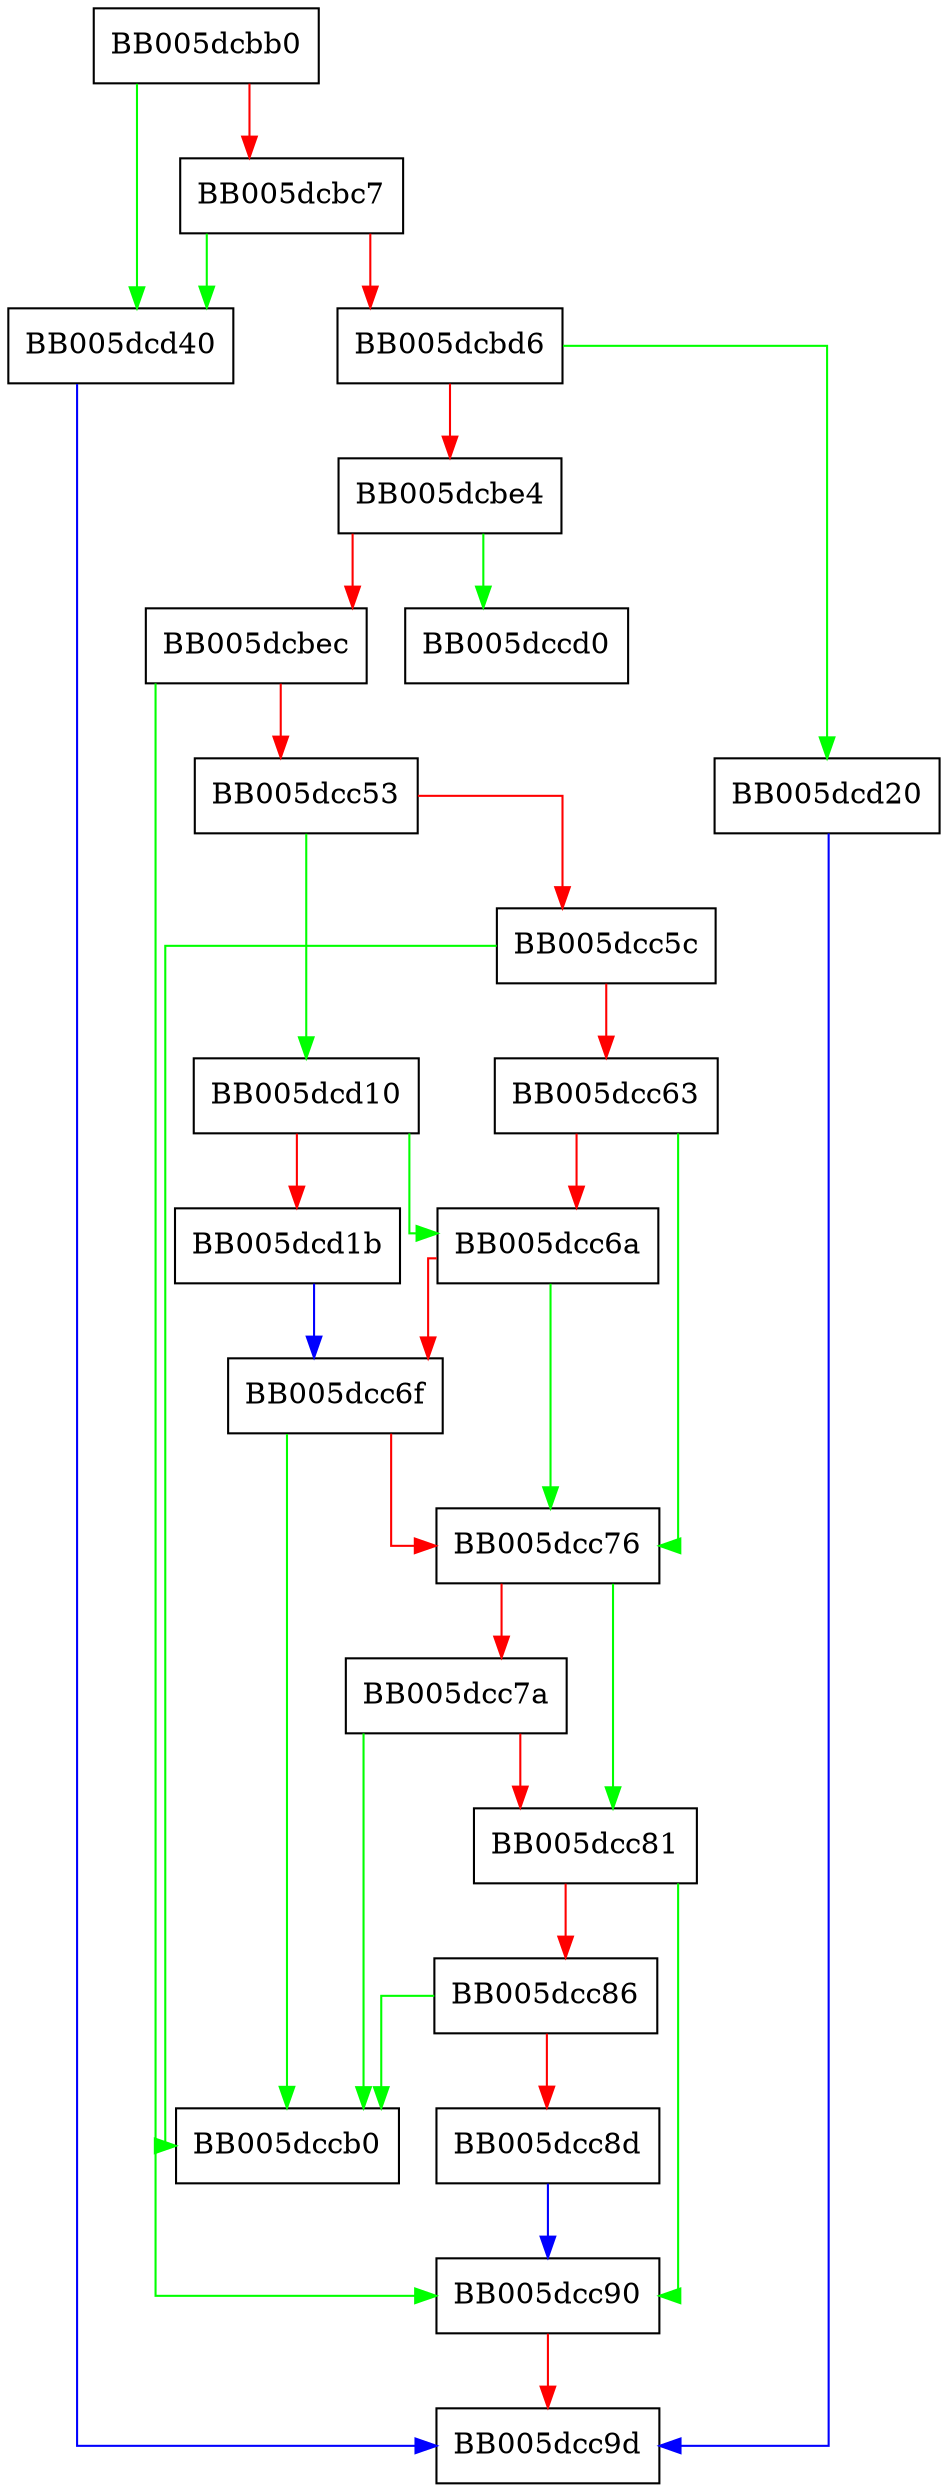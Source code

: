 digraph EVP_PKEY_CTX_set_hkdf_mode {
  node [shape="box"];
  graph [splines=ortho];
  BB005dcbb0 -> BB005dcd40 [color="green"];
  BB005dcbb0 -> BB005dcbc7 [color="red"];
  BB005dcbc7 -> BB005dcd40 [color="green"];
  BB005dcbc7 -> BB005dcbd6 [color="red"];
  BB005dcbd6 -> BB005dcd20 [color="green"];
  BB005dcbd6 -> BB005dcbe4 [color="red"];
  BB005dcbe4 -> BB005dccd0 [color="green"];
  BB005dcbe4 -> BB005dcbec [color="red"];
  BB005dcbec -> BB005dcc90 [color="green"];
  BB005dcbec -> BB005dcc53 [color="red"];
  BB005dcc53 -> BB005dcd10 [color="green"];
  BB005dcc53 -> BB005dcc5c [color="red"];
  BB005dcc5c -> BB005dccb0 [color="green"];
  BB005dcc5c -> BB005dcc63 [color="red"];
  BB005dcc63 -> BB005dcc76 [color="green"];
  BB005dcc63 -> BB005dcc6a [color="red"];
  BB005dcc6a -> BB005dcc76 [color="green"];
  BB005dcc6a -> BB005dcc6f [color="red"];
  BB005dcc6f -> BB005dccb0 [color="green"];
  BB005dcc6f -> BB005dcc76 [color="red"];
  BB005dcc76 -> BB005dcc81 [color="green"];
  BB005dcc76 -> BB005dcc7a [color="red"];
  BB005dcc7a -> BB005dccb0 [color="green"];
  BB005dcc7a -> BB005dcc81 [color="red"];
  BB005dcc81 -> BB005dcc90 [color="green"];
  BB005dcc81 -> BB005dcc86 [color="red"];
  BB005dcc86 -> BB005dccb0 [color="green"];
  BB005dcc86 -> BB005dcc8d [color="red"];
  BB005dcc8d -> BB005dcc90 [color="blue"];
  BB005dcc90 -> BB005dcc9d [color="red"];
  BB005dcd10 -> BB005dcc6a [color="green"];
  BB005dcd10 -> BB005dcd1b [color="red"];
  BB005dcd1b -> BB005dcc6f [color="blue"];
  BB005dcd20 -> BB005dcc9d [color="blue"];
  BB005dcd40 -> BB005dcc9d [color="blue"];
}